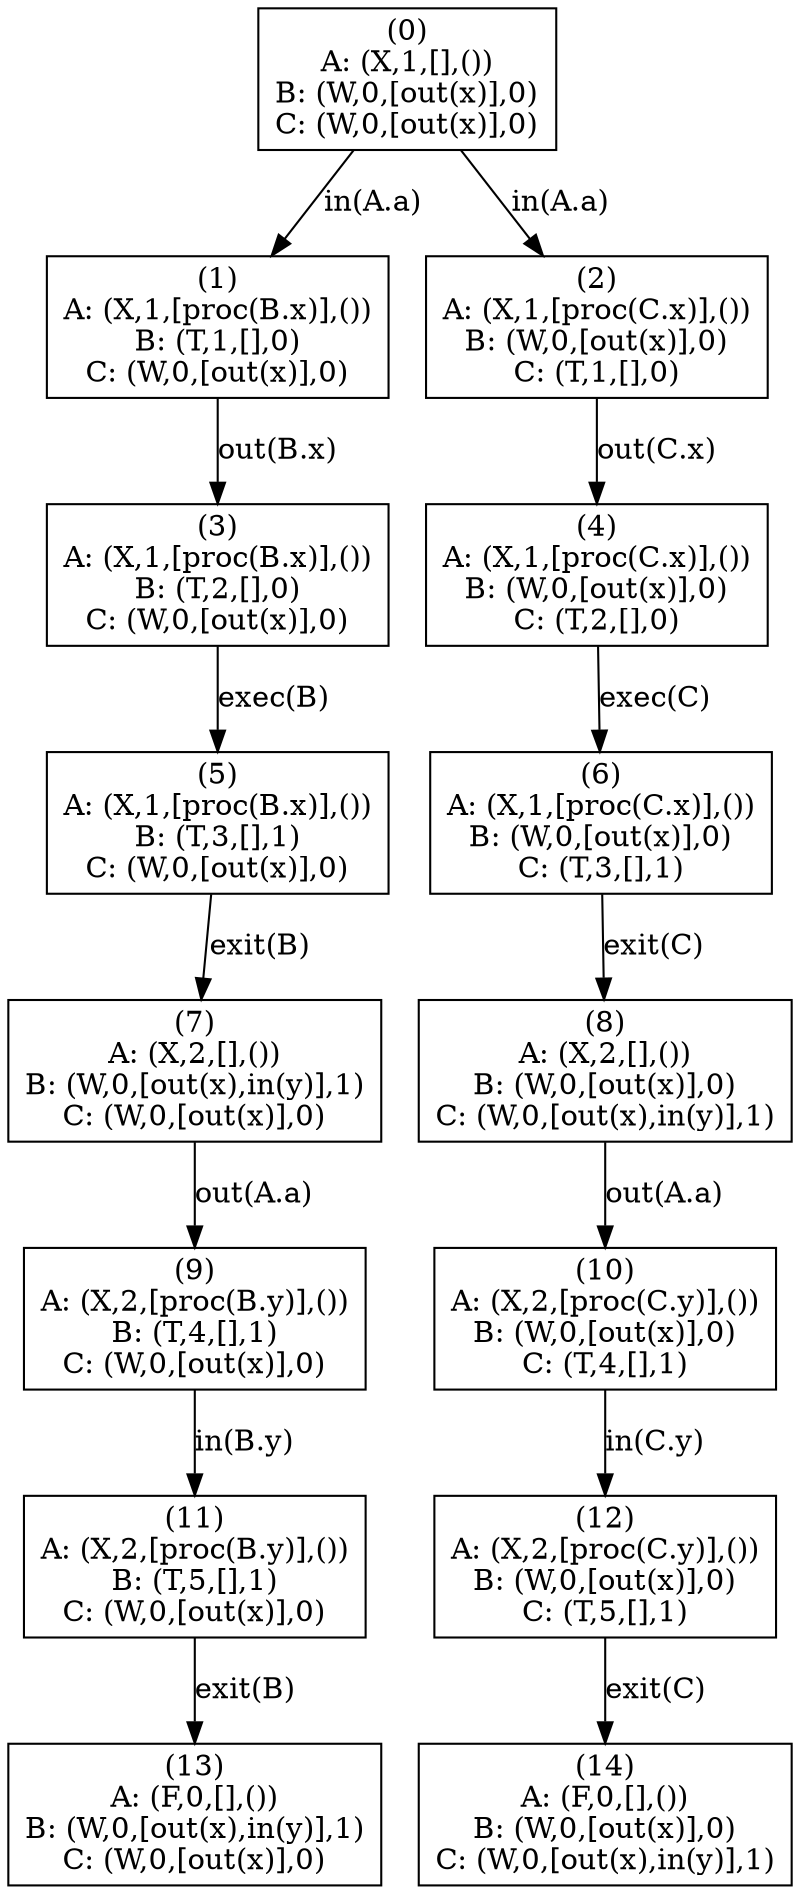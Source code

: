 digraph G {
	 rankdir=TB;
	0 [label = "(0)\nA: (X,1,[],())\nB: (W,0,[out(x)],0)\nC: (W,0,[out(x)],0)" shape=box];
	1 [label = "(1)\nA: (X,1,[proc(B.x)],())\nB: (T,1,[],0)\nC: (W,0,[out(x)],0)" shape=box];
	2 [label = "(2)\nA: (X,1,[proc(C.x)],())\nB: (W,0,[out(x)],0)\nC: (T,1,[],0)" shape=box];
	3 [label = "(3)\nA: (X,1,[proc(B.x)],())\nB: (T,2,[],0)\nC: (W,0,[out(x)],0)" shape=box];
	4 [label = "(4)\nA: (X,1,[proc(C.x)],())\nB: (W,0,[out(x)],0)\nC: (T,2,[],0)" shape=box];
	5 [label = "(5)\nA: (X,1,[proc(B.x)],())\nB: (T,3,[],1)\nC: (W,0,[out(x)],0)" shape=box];
	6 [label = "(6)\nA: (X,1,[proc(C.x)],())\nB: (W,0,[out(x)],0)\nC: (T,3,[],1)" shape=box];
	7 [label = "(7)\nA: (X,2,[],())\nB: (W,0,[out(x),in(y)],1)\nC: (W,0,[out(x)],0)" shape=box];
	8 [label = "(8)\nA: (X,2,[],())\nB: (W,0,[out(x)],0)\nC: (W,0,[out(x),in(y)],1)" shape=box];
	9 [label = "(9)\nA: (X,2,[proc(B.y)],())\nB: (T,4,[],1)\nC: (W,0,[out(x)],0)" shape=box];
	10 [label = "(10)\nA: (X,2,[proc(C.y)],())\nB: (W,0,[out(x)],0)\nC: (T,4,[],1)" shape=box];
	11 [label = "(11)\nA: (X,2,[proc(B.y)],())\nB: (T,5,[],1)\nC: (W,0,[out(x)],0)" shape=box];
	12 [label = "(12)\nA: (X,2,[proc(C.y)],())\nB: (W,0,[out(x)],0)\nC: (T,5,[],1)" shape=box];
	13 [label = "(13)\nA: (F,0,[],())\nB: (W,0,[out(x),in(y)],1)\nC: (W,0,[out(x)],0)" shape=box];
	14 [label = "(14)\nA: (F,0,[],())\nB: (W,0,[out(x)],0)\nC: (W,0,[out(x),in(y)],1)" shape=box];
	0 -> 1 [label = "in(A.a)"];
	0 -> 2 [label = "in(A.a)"];
	1 -> 3 [label = "out(B.x)"];
	2 -> 4 [label = "out(C.x)"];
	3 -> 5 [label = "exec(B)"];
	4 -> 6 [label = "exec(C)"];
	5 -> 7 [label = "exit(B)"];
	6 -> 8 [label = "exit(C)"];
	7 -> 9 [label = "out(A.a)"];
	8 -> 10 [label = "out(A.a)"];
	9 -> 11 [label = "in(B.y)"];
	10 -> 12 [label = "in(C.y)"];
	11 -> 13 [label = "exit(B)"];
	12 -> 14 [label = "exit(C)"];
}

